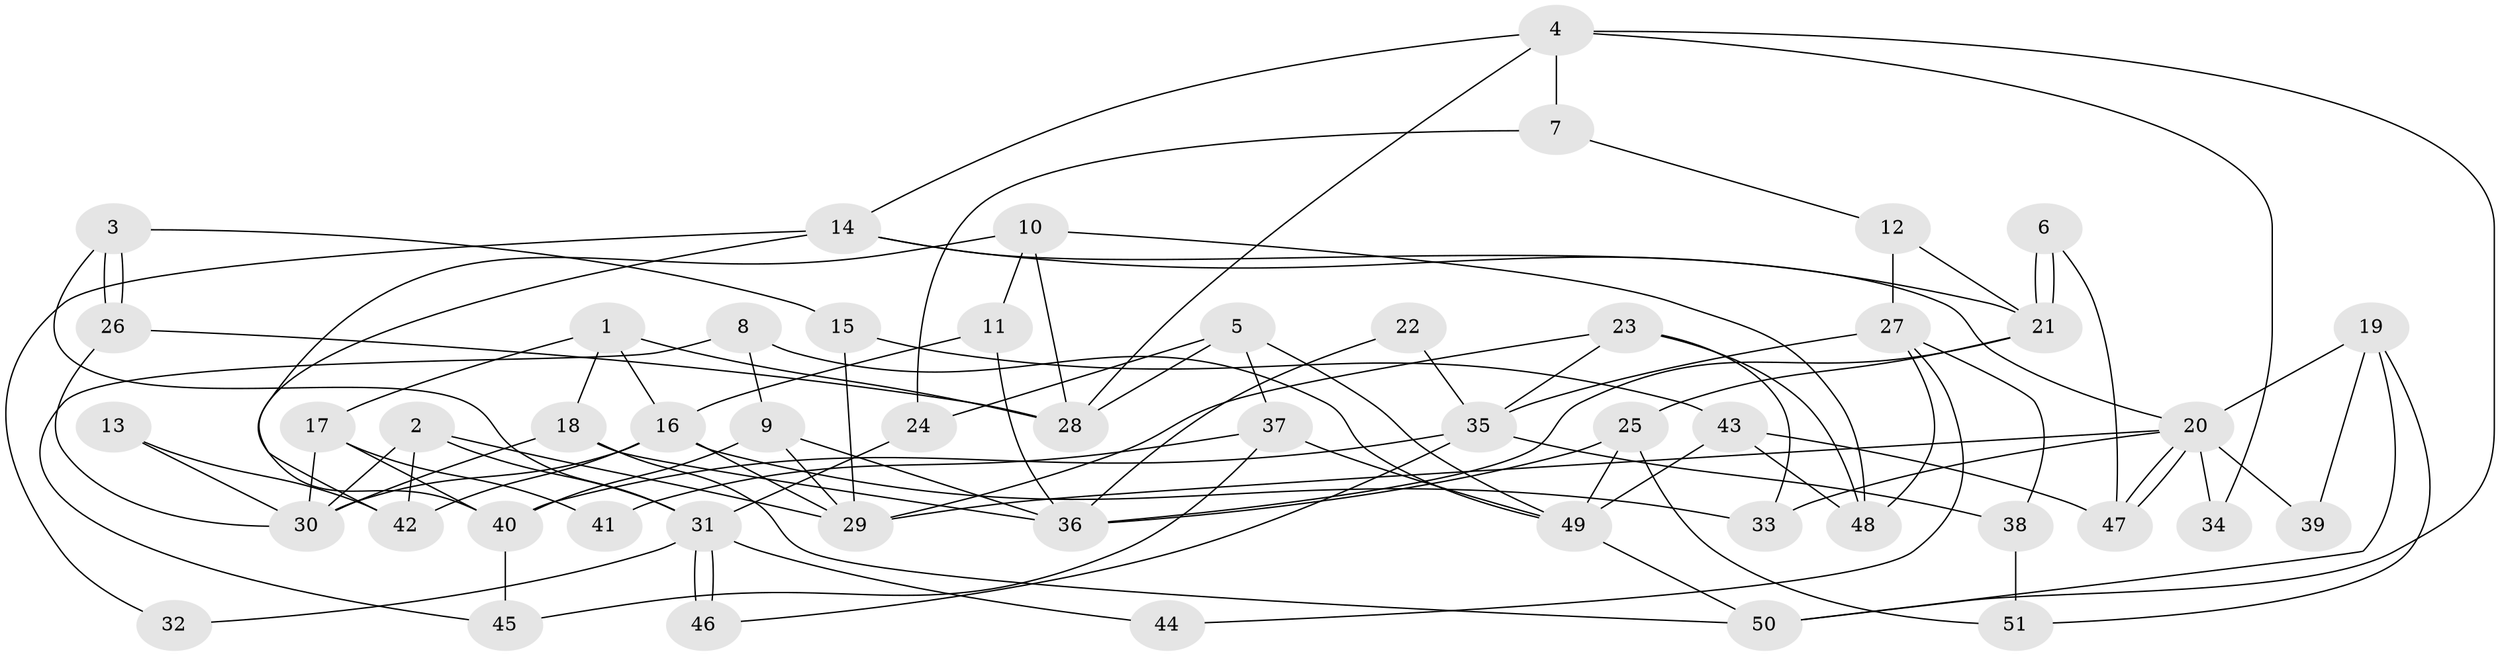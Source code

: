 // Generated by graph-tools (version 1.1) at 2025/02/03/09/25 03:02:03]
// undirected, 51 vertices, 102 edges
graph export_dot {
graph [start="1"]
  node [color=gray90,style=filled];
  1;
  2;
  3;
  4;
  5;
  6;
  7;
  8;
  9;
  10;
  11;
  12;
  13;
  14;
  15;
  16;
  17;
  18;
  19;
  20;
  21;
  22;
  23;
  24;
  25;
  26;
  27;
  28;
  29;
  30;
  31;
  32;
  33;
  34;
  35;
  36;
  37;
  38;
  39;
  40;
  41;
  42;
  43;
  44;
  45;
  46;
  47;
  48;
  49;
  50;
  51;
  1 -- 16;
  1 -- 17;
  1 -- 18;
  1 -- 28;
  2 -- 29;
  2 -- 42;
  2 -- 30;
  2 -- 31;
  3 -- 26;
  3 -- 26;
  3 -- 31;
  3 -- 15;
  4 -- 28;
  4 -- 14;
  4 -- 7;
  4 -- 34;
  4 -- 50;
  5 -- 37;
  5 -- 28;
  5 -- 24;
  5 -- 49;
  6 -- 21;
  6 -- 21;
  6 -- 47;
  7 -- 24;
  7 -- 12;
  8 -- 9;
  8 -- 49;
  8 -- 45;
  9 -- 36;
  9 -- 40;
  9 -- 29;
  10 -- 48;
  10 -- 28;
  10 -- 11;
  10 -- 42;
  11 -- 16;
  11 -- 36;
  12 -- 21;
  12 -- 27;
  13 -- 30;
  13 -- 42;
  14 -- 21;
  14 -- 20;
  14 -- 32;
  14 -- 40;
  15 -- 43;
  15 -- 29;
  16 -- 29;
  16 -- 30;
  16 -- 33;
  16 -- 42;
  17 -- 40;
  17 -- 30;
  17 -- 41;
  18 -- 36;
  18 -- 30;
  18 -- 50;
  19 -- 20;
  19 -- 50;
  19 -- 39;
  19 -- 51;
  20 -- 29;
  20 -- 47;
  20 -- 47;
  20 -- 33;
  20 -- 34;
  20 -- 39;
  21 -- 36;
  21 -- 25;
  22 -- 35;
  22 -- 36;
  23 -- 29;
  23 -- 33;
  23 -- 35;
  23 -- 48;
  24 -- 31;
  25 -- 49;
  25 -- 36;
  25 -- 51;
  26 -- 30;
  26 -- 28;
  27 -- 35;
  27 -- 38;
  27 -- 44;
  27 -- 48;
  31 -- 46;
  31 -- 46;
  31 -- 32;
  31 -- 44;
  35 -- 38;
  35 -- 40;
  35 -- 46;
  37 -- 49;
  37 -- 45;
  37 -- 41;
  38 -- 51;
  40 -- 45;
  43 -- 49;
  43 -- 48;
  43 -- 47;
  49 -- 50;
}
